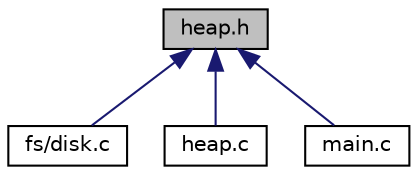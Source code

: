 digraph "heap.h"
{
 // LATEX_PDF_SIZE
  edge [fontname="Helvetica",fontsize="10",labelfontname="Helvetica",labelfontsize="10"];
  node [fontname="Helvetica",fontsize="10",shape=record];
  Node1 [label="heap.h",height=0.2,width=0.4,color="black", fillcolor="grey75", style="filled", fontcolor="black",tooltip="堆"];
  Node1 -> Node2 [dir="back",color="midnightblue",fontsize="10",style="solid",fontname="Helvetica"];
  Node2 [label="fs/disk.c",height=0.2,width=0.4,color="black", fillcolor="white", style="filled",URL="$disk_8c.html",tooltip="磁盘驱动"];
  Node1 -> Node3 [dir="back",color="midnightblue",fontsize="10",style="solid",fontname="Helvetica"];
  Node3 [label="heap.c",height=0.2,width=0.4,color="black", fillcolor="white", style="filled",URL="$heap_8c.html",tooltip="堆"];
  Node1 -> Node4 [dir="back",color="midnightblue",fontsize="10",style="solid",fontname="Helvetica"];
  Node4 [label="main.c",height=0.2,width=0.4,color="black", fillcolor="white", style="filled",URL="$main_8c.html",tooltip="GRUB 2 Loader 入口"];
}
